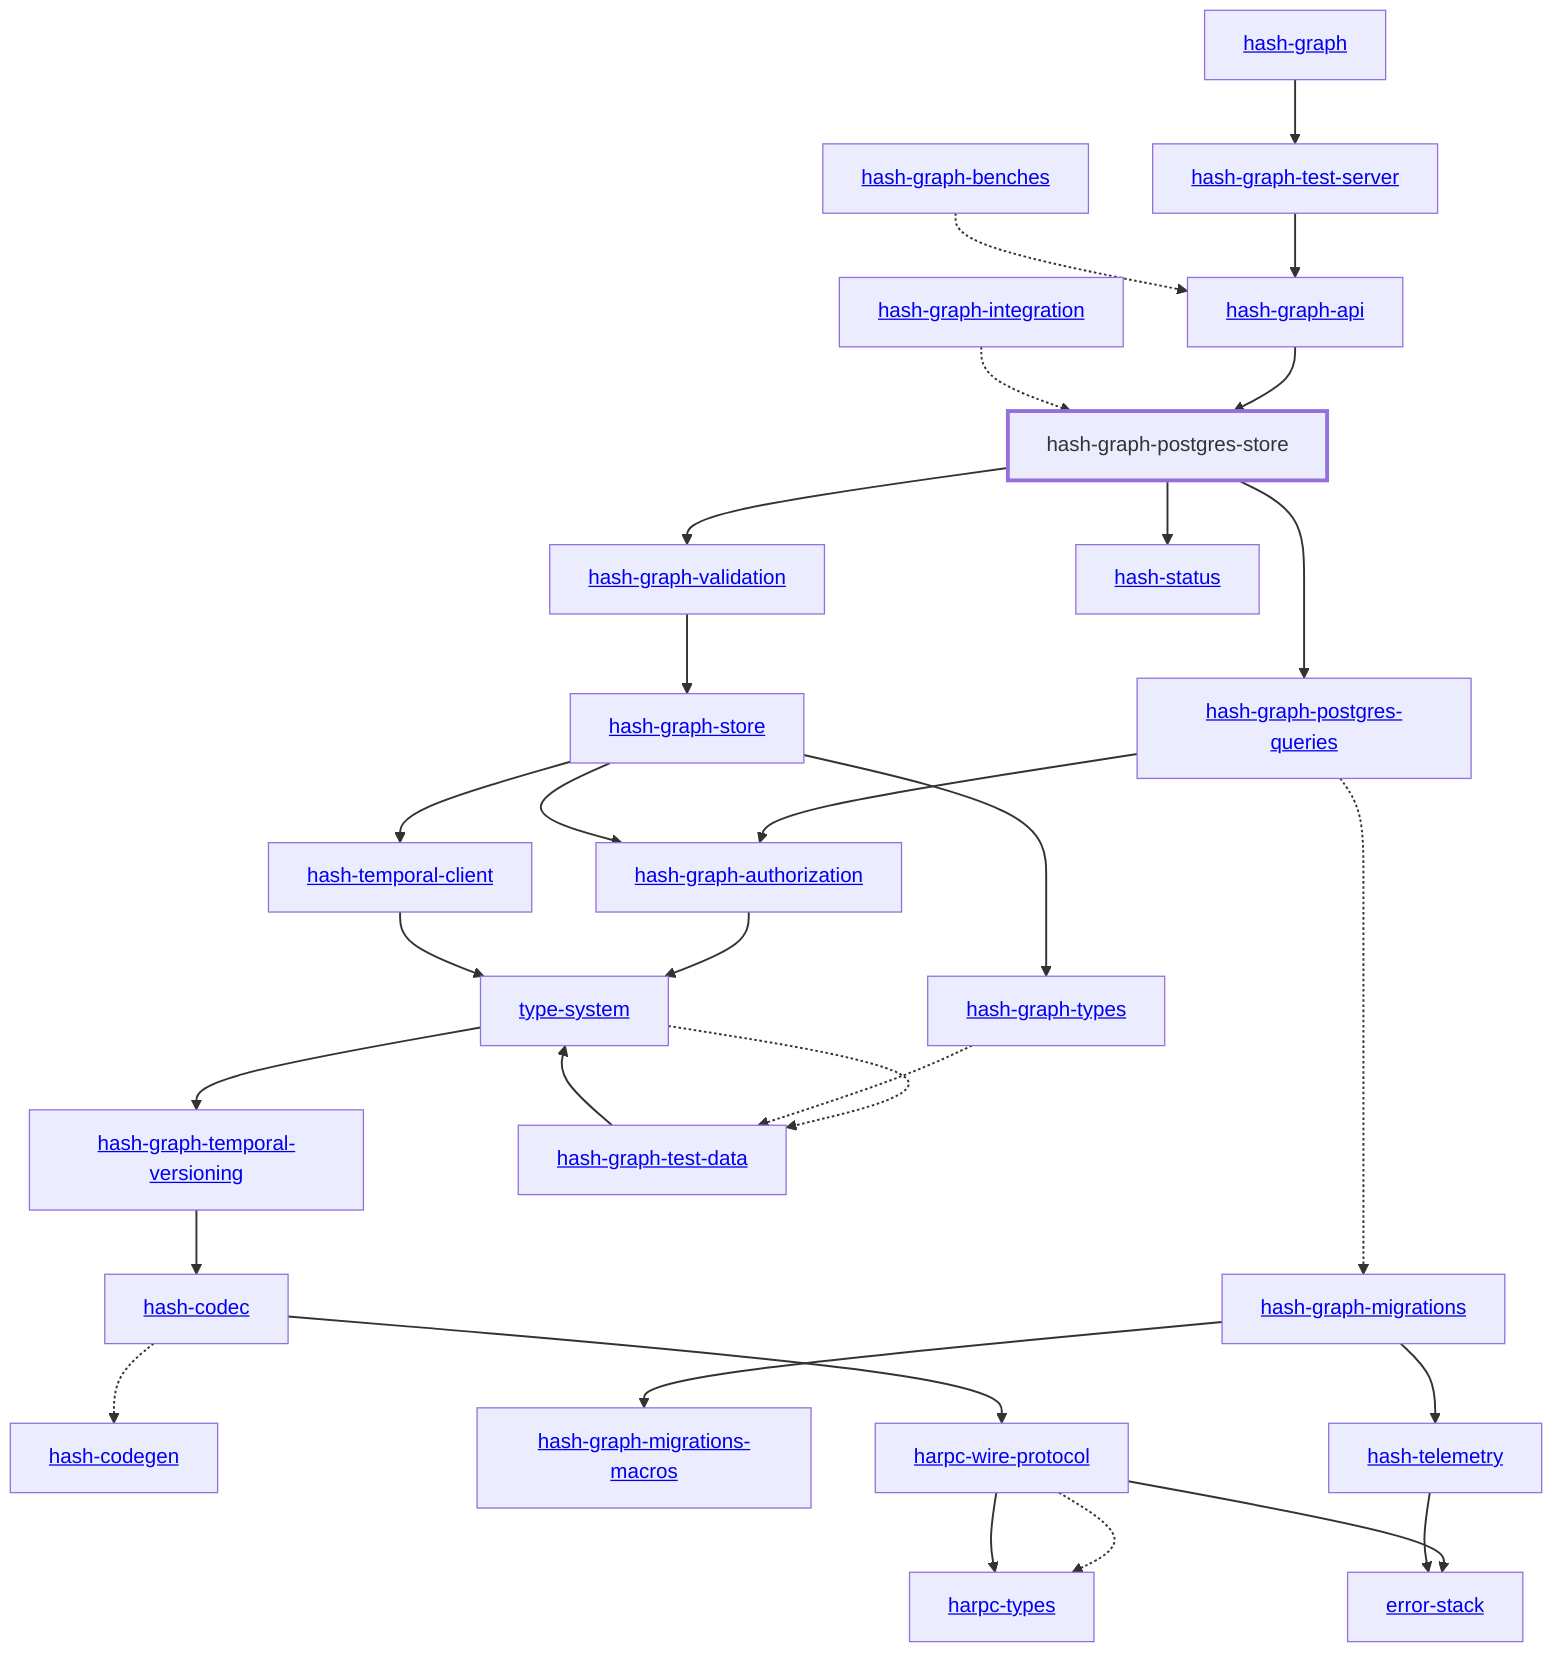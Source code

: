 graph TD
    linkStyle default stroke-width:1.5px
    classDef default stroke-width:1px
    classDef root stroke-width:3px
    classDef dev stroke-width:1px
    classDef build stroke-width:1px
    %% Legend
    %% --> : Normal dependency
    %% -.-> : Dev dependency
    %% ---> : Build dependency
    0[<a href="../hash_graph">hash-graph</a>]
    1[<a href="../type_system">type-system</a>]
    2[<a href="../hash_codec">hash-codec</a>]
    3[<a href="../hash_codegen">hash-codegen</a>]
    4[<a href="../hash_graph_api">hash-graph-api</a>]
    5[<a href="../hash_graph_authorization">hash-graph-authorization</a>]
    6[<a href="../hash_graph_migrations">hash-graph-migrations</a>]
    7[<a href="../hash_graph_migrations_macros">hash-graph-migrations-macros</a>]
    8[<a href="../hash_graph_postgres_queries">hash-graph-postgres-queries</a>]
    9[hash-graph-postgres-store]
    class 9 root
    10[<a href="../hash_graph_store">hash-graph-store</a>]
    11[<a href="../hash_graph_temporal_versioning">hash-graph-temporal-versioning</a>]
    12[<a href="../hash_graph_test_server">hash-graph-test-server</a>]
    13[<a href="../hash_graph_types">hash-graph-types</a>]
    14[<a href="../hash_graph_validation">hash-graph-validation</a>]
    15[<a href="../harpc_types">harpc-types</a>]
    16[<a href="../harpc_wire_protocol">harpc-wire-protocol</a>]
    17[<a href="../hash_status">hash-status</a>]
    18[<a href="../hash_telemetry">hash-telemetry</a>]
    19[<a href="../hash_temporal_client">hash-temporal-client</a>]
    20[<a href="../error_stack">error-stack</a>]
    21[<a href="../hash_graph_benches">hash-graph-benches</a>]
    22[<a href="../hash_graph_integration">hash-graph-integration</a>]
    23[<a href="../hash_graph_test_data">hash-graph-test-data</a>]
    0 --> 12
    1 --> 11
    1 -.-> 23
    2 -.-> 3
    2 --> 16
    4 --> 9
    5 --> 1
    6 --> 7
    6 --> 18
    8 --> 5
    8 -.-> 6
    9 --> 8
    9 --> 14
    9 --> 17
    10 --> 5
    10 --> 13
    10 --> 19
    11 --> 2
    12 --> 4
    13 -.-> 23
    14 --> 10
    16 -.-> 15
    16 --> 15
    16 --> 20
    18 --> 20
    19 --> 1
    21 -.-> 4
    22 -.-> 9
    23 --> 1